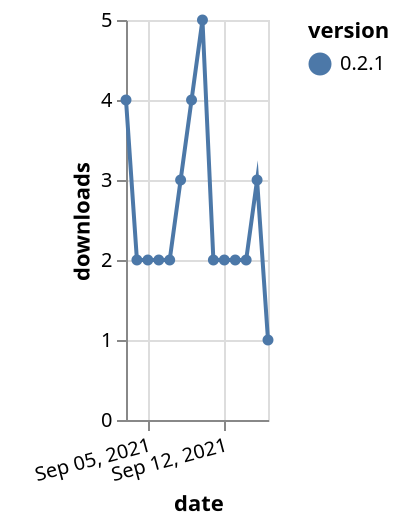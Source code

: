 {"$schema": "https://vega.github.io/schema/vega-lite/v5.json", "description": "A simple bar chart with embedded data.", "data": {"values": [{"date": "2021-09-03", "total": 401, "delta": 4, "version": "0.2.1"}, {"date": "2021-09-04", "total": 403, "delta": 2, "version": "0.2.1"}, {"date": "2021-09-05", "total": 405, "delta": 2, "version": "0.2.1"}, {"date": "2021-09-06", "total": 407, "delta": 2, "version": "0.2.1"}, {"date": "2021-09-07", "total": 409, "delta": 2, "version": "0.2.1"}, {"date": "2021-09-08", "total": 412, "delta": 3, "version": "0.2.1"}, {"date": "2021-09-09", "total": 416, "delta": 4, "version": "0.2.1"}, {"date": "2021-09-10", "total": 421, "delta": 5, "version": "0.2.1"}, {"date": "2021-09-11", "total": 423, "delta": 2, "version": "0.2.1"}, {"date": "2021-09-12", "total": 425, "delta": 2, "version": "0.2.1"}, {"date": "2021-09-13", "total": 427, "delta": 2, "version": "0.2.1"}, {"date": "2021-09-14", "total": 429, "delta": 2, "version": "0.2.1"}, {"date": "2021-09-15", "total": 432, "delta": 3, "version": "0.2.1"}, {"date": "2021-09-16", "total": 433, "delta": 1, "version": "0.2.1"}]}, "width": "container", "mark": {"type": "line", "point": {"filled": true}}, "encoding": {"x": {"field": "date", "type": "temporal", "timeUnit": "yearmonthdate", "title": "date", "axis": {"labelAngle": -15}}, "y": {"field": "delta", "type": "quantitative", "title": "downloads"}, "color": {"field": "version", "type": "nominal"}, "tooltip": {"field": "delta"}}}